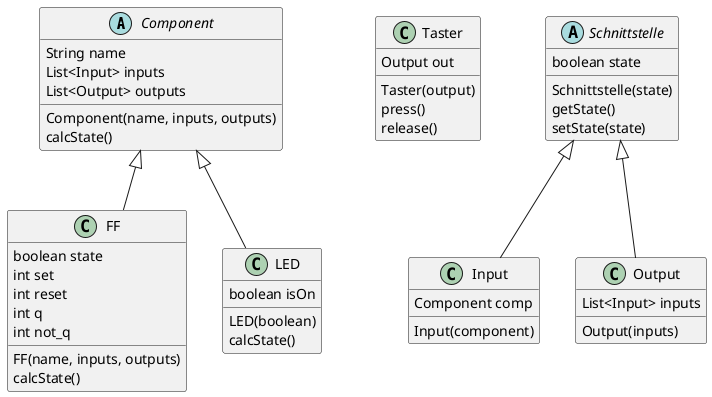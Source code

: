 @startuml

abstract class Component {
String name
List<Input> inputs
List<Output> outputs
Component(name, inputs, outputs)
calcState()
}

class Taster{
Output out
Taster(output)
press()
release()
}

abstract class Schnittstelle{
boolean state
Schnittstelle(state)
getState()
setState(state)
}


class Input{
Component comp
Input(component)
}

class Output{
List<Input> inputs
Output(inputs)
}

class FF{
boolean state
int set
int reset
int q
int not_q
FF(name, inputs, outputs)
calcState()
}

class LED{
boolean isOn
LED(boolean)
calcState()
}

Component <|-- FF

Component <|-- LED
Schnittstelle <|-- Input
Schnittstelle <|-- Output
@enduml

